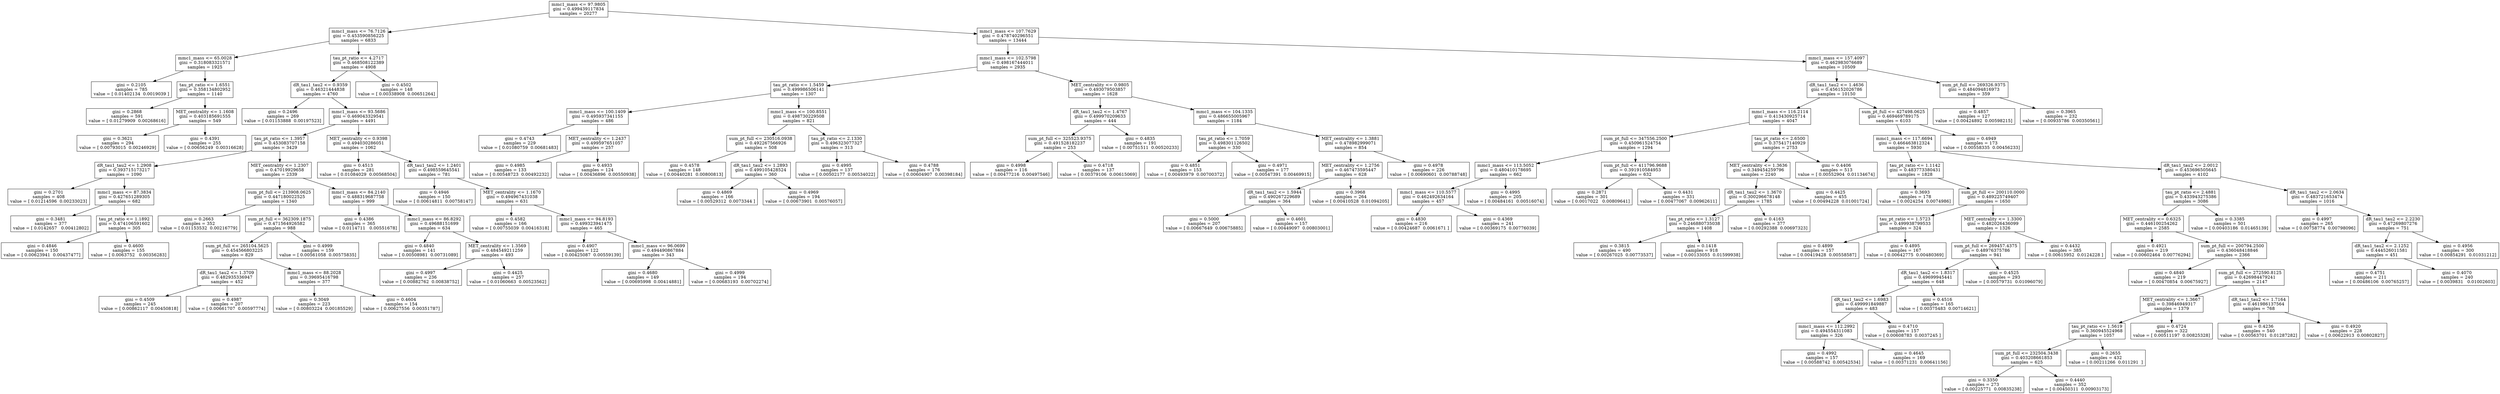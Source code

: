 digraph Tree {
0 [label="mmc1_mass <= 97.9805\ngini = 0.499439117834\nsamples = 20277", shape="box"] ;
1 [label="mmc1_mass <= 76.7126\ngini = 0.453590856225\nsamples = 6833", shape="box"] ;
0 -> 1 ;
2 [label="mmc1_mass <= 65.0028\ngini = 0.318083321571\nsamples = 1925", shape="box"] ;
1 -> 2 ;
3 [label="gini = 0.2105\nsamples = 785\nvalue = [ 0.01402134  0.0019039 ]", shape="box"] ;
2 -> 3 ;
4 [label="tau_pt_ratio <= 1.6551\ngini = 0.358134802952\nsamples = 1140", shape="box"] ;
2 -> 4 ;
5 [label="gini = 0.2868\nsamples = 591\nvalue = [ 0.01279909  0.00268616]", shape="box"] ;
4 -> 5 ;
6 [label="MET_centrality <= 1.1608\ngini = 0.403185691555\nsamples = 549", shape="box"] ;
4 -> 6 ;
7 [label="gini = 0.3621\nsamples = 294\nvalue = [ 0.00793015  0.00246929]", shape="box"] ;
6 -> 7 ;
8 [label="gini = 0.4391\nsamples = 255\nvalue = [ 0.00656249  0.00316628]", shape="box"] ;
6 -> 8 ;
9 [label="tau_pt_ratio <= 4.2717\ngini = 0.468508122389\nsamples = 4908", shape="box"] ;
1 -> 9 ;
10 [label="dR_tau1_tau2 <= 0.9359\ngini = 0.46321444838\nsamples = 4760", shape="box"] ;
9 -> 10 ;
11 [label="gini = 0.2496\nsamples = 269\nvalue = [ 0.01153888  0.00197523]", shape="box"] ;
10 -> 11 ;
12 [label="mmc1_mass <= 93.5686\ngini = 0.469043329541\nsamples = 4491", shape="box"] ;
10 -> 12 ;
13 [label="tau_pt_ratio <= 1.3957\ngini = 0.453083707158\nsamples = 3429", shape="box"] ;
12 -> 13 ;
14 [label="dR_tau1_tau2 <= 1.2908\ngini = 0.393715173217\nsamples = 1090", shape="box"] ;
13 -> 14 ;
15 [label="gini = 0.2701\nsamples = 408\nvalue = [ 0.01214596  0.00233023]", shape="box"] ;
14 -> 15 ;
16 [label="mmc1_mass <= 87.3834\ngini = 0.427651289305\nsamples = 682", shape="box"] ;
14 -> 16 ;
17 [label="gini = 0.3481\nsamples = 377\nvalue = [ 0.0142657   0.00412802]", shape="box"] ;
16 -> 17 ;
18 [label="tau_pt_ratio <= 1.1892\ngini = 0.474106591602\nsamples = 305", shape="box"] ;
16 -> 18 ;
19 [label="gini = 0.4846\nsamples = 150\nvalue = [ 0.00623941  0.00437477]", shape="box"] ;
18 -> 19 ;
20 [label="gini = 0.4600\nsamples = 155\nvalue = [ 0.0063752   0.00356283]", shape="box"] ;
18 -> 20 ;
21 [label="MET_centrality <= 1.2307\ngini = 0.47019929658\nsamples = 2339", shape="box"] ;
13 -> 21 ;
22 [label="sum_pt_full <= 213908.0625\ngini = 0.447180022525\nsamples = 1340", shape="box"] ;
21 -> 22 ;
23 [label="gini = 0.2663\nsamples = 352\nvalue = [ 0.01153532  0.00216779]", shape="box"] ;
22 -> 23 ;
24 [label="sum_pt_full <= 362309.1875\ngini = 0.471564926582\nsamples = 988", shape="box"] ;
22 -> 24 ;
25 [label="sum_pt_full <= 265104.5625\ngini = 0.454566803225\nsamples = 829", shape="box"] ;
24 -> 25 ;
26 [label="dR_tau1_tau2 <= 1.3709\ngini = 0.482935336947\nsamples = 452", shape="box"] ;
25 -> 26 ;
27 [label="gini = 0.4509\nsamples = 245\nvalue = [ 0.00862117  0.00450818]", shape="box"] ;
26 -> 27 ;
28 [label="gini = 0.4987\nsamples = 207\nvalue = [ 0.00661707  0.00597774]", shape="box"] ;
26 -> 28 ;
29 [label="mmc1_mass <= 88.2028\ngini = 0.39695416798\nsamples = 377", shape="box"] ;
25 -> 29 ;
30 [label="gini = 0.3049\nsamples = 223\nvalue = [ 0.00803224  0.00185529]", shape="box"] ;
29 -> 30 ;
31 [label="gini = 0.4604\nsamples = 154\nvalue = [ 0.00627556  0.00351787]", shape="box"] ;
29 -> 31 ;
32 [label="gini = 0.4999\nsamples = 159\nvalue = [ 0.00561058  0.00575835]", shape="box"] ;
24 -> 32 ;
33 [label="mmc1_mass <= 84.2140\ngini = 0.488319687758\nsamples = 999", shape="box"] ;
21 -> 33 ;
34 [label="gini = 0.4386\nsamples = 365\nvalue = [ 0.0114711   0.00551678]", shape="box"] ;
33 -> 34 ;
35 [label="mmc1_mass <= 86.8292\ngini = 0.49688151699\nsamples = 634", shape="box"] ;
33 -> 35 ;
36 [label="gini = 0.4840\nsamples = 141\nvalue = [ 0.00508981  0.00731089]", shape="box"] ;
35 -> 36 ;
37 [label="MET_centrality <= 1.3569\ngini = 0.484549211259\nsamples = 493", shape="box"] ;
35 -> 37 ;
38 [label="gini = 0.4997\nsamples = 236\nvalue = [ 0.00882762  0.00838752]", shape="box"] ;
37 -> 38 ;
39 [label="gini = 0.4425\nsamples = 257\nvalue = [ 0.01060663  0.00523562]", shape="box"] ;
37 -> 39 ;
40 [label="MET_centrality <= 0.9398\ngini = 0.494030286051\nsamples = 1062", shape="box"] ;
12 -> 40 ;
41 [label="gini = 0.4513\nsamples = 281\nvalue = [ 0.01084029  0.00568504]", shape="box"] ;
40 -> 41 ;
42 [label="dR_tau1_tau2 <= 1.2401\ngini = 0.498559645541\nsamples = 781", shape="box"] ;
40 -> 42 ;
43 [label="gini = 0.4946\nsamples = 150\nvalue = [ 0.00614811  0.00758147]", shape="box"] ;
42 -> 43 ;
44 [label="MET_centrality <= 1.1670\ngini = 0.494967431038\nsamples = 631", shape="box"] ;
42 -> 44 ;
45 [label="gini = 0.4582\nsamples = 166\nvalue = [ 0.00755039  0.00416318]", shape="box"] ;
44 -> 45 ;
46 [label="mmc1_mass <= 94.8193\ngini = 0.499323941475\nsamples = 465", shape="box"] ;
44 -> 46 ;
47 [label="gini = 0.4907\nsamples = 122\nvalue = [ 0.00425087  0.00559139]", shape="box"] ;
46 -> 47 ;
48 [label="mmc1_mass <= 96.0699\ngini = 0.494490867884\nsamples = 343", shape="box"] ;
46 -> 48 ;
49 [label="gini = 0.4680\nsamples = 149\nvalue = [ 0.00695998  0.00414881]", shape="box"] ;
48 -> 49 ;
50 [label="gini = 0.4999\nsamples = 194\nvalue = [ 0.00683193  0.00702274]", shape="box"] ;
48 -> 50 ;
51 [label="gini = 0.4502\nsamples = 148\nvalue = [ 0.00338908  0.00651264]", shape="box"] ;
9 -> 51 ;
52 [label="mmc1_mass <= 107.7629\ngini = 0.478740296551\nsamples = 13444", shape="box"] ;
0 -> 52 ;
53 [label="mmc1_mass <= 102.5798\ngini = 0.498167444011\nsamples = 2935", shape="box"] ;
52 -> 53 ;
54 [label="tau_pt_ratio <= 1.5459\ngini = 0.499986506141\nsamples = 1307", shape="box"] ;
53 -> 54 ;
55 [label="mmc1_mass <= 100.1409\ngini = 0.495937341155\nsamples = 486", shape="box"] ;
54 -> 55 ;
56 [label="gini = 0.4743\nsamples = 229\nvalue = [ 0.01080759  0.00681483]", shape="box"] ;
55 -> 56 ;
57 [label="MET_centrality <= 1.2437\ngini = 0.499597651057\nsamples = 257", shape="box"] ;
55 -> 57 ;
58 [label="gini = 0.4985\nsamples = 133\nvalue = [ 0.00548723  0.00492232]", shape="box"] ;
57 -> 58 ;
59 [label="gini = 0.4933\nsamples = 124\nvalue = [ 0.00436896  0.00550938]", shape="box"] ;
57 -> 59 ;
60 [label="mmc1_mass <= 100.8551\ngini = 0.498730229508\nsamples = 821", shape="box"] ;
54 -> 60 ;
61 [label="sum_pt_full <= 230516.0938\ngini = 0.492267566926\nsamples = 508", shape="box"] ;
60 -> 61 ;
62 [label="gini = 0.4578\nsamples = 148\nvalue = [ 0.00440281  0.00800813]", shape="box"] ;
61 -> 62 ;
63 [label="dR_tau1_tau2 <= 1.2893\ngini = 0.499105428524\nsamples = 360", shape="box"] ;
61 -> 63 ;
64 [label="gini = 0.4869\nsamples = 166\nvalue = [ 0.00529312  0.0073344 ]", shape="box"] ;
63 -> 64 ;
65 [label="gini = 0.4969\nsamples = 194\nvalue = [ 0.00673901  0.00576057]", shape="box"] ;
63 -> 65 ;
66 [label="tau_pt_ratio <= 2.1330\ngini = 0.496323077327\nsamples = 313", shape="box"] ;
60 -> 66 ;
67 [label="gini = 0.4995\nsamples = 137\nvalue = [ 0.00502177  0.00534022]", shape="box"] ;
66 -> 67 ;
68 [label="gini = 0.4788\nsamples = 176\nvalue = [ 0.00604907  0.00398184]", shape="box"] ;
66 -> 68 ;
69 [label="MET_centrality <= 0.9805\ngini = 0.493079503857\nsamples = 1628", shape="box"] ;
53 -> 69 ;
70 [label="dR_tau1_tau2 <= 1.4767\ngini = 0.499970209633\nsamples = 444", shape="box"] ;
69 -> 70 ;
71 [label="sum_pt_full <= 325523.9375\ngini = 0.491528182237\nsamples = 253", shape="box"] ;
70 -> 71 ;
72 [label="gini = 0.4998\nsamples = 116\nvalue = [ 0.00477216  0.00497546]", shape="box"] ;
71 -> 72 ;
73 [label="gini = 0.4718\nsamples = 137\nvalue = [ 0.00379106  0.00615069]", shape="box"] ;
71 -> 73 ;
74 [label="gini = 0.4835\nsamples = 191\nvalue = [ 0.00751511  0.00520233]", shape="box"] ;
70 -> 74 ;
75 [label="mmc1_mass <= 104.1335\ngini = 0.486655005967\nsamples = 1184", shape="box"] ;
69 -> 75 ;
76 [label="tau_pt_ratio <= 1.7059\ngini = 0.498301126502\nsamples = 330", shape="box"] ;
75 -> 76 ;
77 [label="gini = 0.4851\nsamples = 153\nvalue = [ 0.00493979  0.00700372]", shape="box"] ;
76 -> 77 ;
78 [label="gini = 0.4971\nsamples = 177\nvalue = [ 0.00547391  0.00469915]", shape="box"] ;
76 -> 78 ;
79 [label="MET_centrality <= 1.3881\ngini = 0.478982999071\nsamples = 854", shape="box"] ;
75 -> 79 ;
80 [label="MET_centrality <= 1.2756\ngini = 0.467473595447\nsamples = 628", shape="box"] ;
79 -> 80 ;
81 [label="dR_tau1_tau2 <= 1.5944\ngini = 0.490267229689\nsamples = 364", shape="box"] ;
80 -> 81 ;
82 [label="gini = 0.5000\nsamples = 207\nvalue = [ 0.00667649  0.00675885]", shape="box"] ;
81 -> 82 ;
83 [label="gini = 0.4601\nsamples = 157\nvalue = [ 0.00449097  0.00803001]", shape="box"] ;
81 -> 83 ;
84 [label="gini = 0.3968\nsamples = 264\nvalue = [ 0.00410528  0.01094205]", shape="box"] ;
80 -> 84 ;
85 [label="gini = 0.4978\nsamples = 226\nvalue = [ 0.00690601  0.00788748]", shape="box"] ;
79 -> 85 ;
86 [label="mmc1_mass <= 157.4097\ngini = 0.462983076689\nsamples = 10509", shape="box"] ;
52 -> 86 ;
87 [label="dR_tau1_tau2 <= 1.4636\ngini = 0.456152026786\nsamples = 10150", shape="box"] ;
86 -> 87 ;
88 [label="mmc1_mass <= 116.2114\ngini = 0.413430925714\nsamples = 4047", shape="box"] ;
87 -> 88 ;
89 [label="sum_pt_full <= 347556.2500\ngini = 0.450961524754\nsamples = 1294", shape="box"] ;
88 -> 89 ;
90 [label="mmc1_mass <= 113.5052\ngini = 0.480410178695\nsamples = 662", shape="box"] ;
89 -> 90 ;
91 [label="mmc1_mass <= 110.5577\ngini = 0.462492634164\nsamples = 457", shape="box"] ;
90 -> 91 ;
92 [label="gini = 0.4830\nsamples = 216\nvalue = [ 0.00424687  0.0061671 ]", shape="box"] ;
91 -> 92 ;
93 [label="gini = 0.4369\nsamples = 241\nvalue = [ 0.00369175  0.00776039]", shape="box"] ;
91 -> 93 ;
94 [label="gini = 0.4995\nsamples = 205\nvalue = [ 0.00484161  0.00516074]", shape="box"] ;
90 -> 94 ;
95 [label="sum_pt_full <= 411796.9688\ngini = 0.391910584953\nsamples = 632", shape="box"] ;
89 -> 95 ;
96 [label="gini = 0.2871\nsamples = 301\nvalue = [ 0.0017022   0.00809641]", shape="box"] ;
95 -> 96 ;
97 [label="gini = 0.4431\nsamples = 331\nvalue = [ 0.00477067  0.00962611]", shape="box"] ;
95 -> 97 ;
98 [label="tau_pt_ratio <= 2.6500\ngini = 0.375417140929\nsamples = 2753", shape="box"] ;
88 -> 98 ;
99 [label="MET_centrality <= 1.3636\ngini = 0.349454259796\nsamples = 2240", shape="box"] ;
98 -> 99 ;
100 [label="dR_tau1_tau2 <= 1.3670\ngini = 0.300296678148\nsamples = 1785", shape="box"] ;
99 -> 100 ;
101 [label="tau_pt_ratio <= 1.3127\ngini = 0.246880735038\nsamples = 1408", shape="box"] ;
100 -> 101 ;
102 [label="gini = 0.3815\nsamples = 490\nvalue = [ 0.00267025  0.00773537]", shape="box"] ;
101 -> 102 ;
103 [label="gini = 0.1418\nsamples = 918\nvalue = [ 0.00133055  0.01599938]", shape="box"] ;
101 -> 103 ;
104 [label="gini = 0.4163\nsamples = 377\nvalue = [ 0.00292388  0.00697323]", shape="box"] ;
100 -> 104 ;
105 [label="gini = 0.4425\nsamples = 455\nvalue = [ 0.00494228  0.01001724]", shape="box"] ;
99 -> 105 ;
106 [label="gini = 0.4406\nsamples = 513\nvalue = [ 0.00552904  0.01134674]", shape="box"] ;
98 -> 106 ;
107 [label="sum_pt_full <= 427498.0625\ngini = 0.469469789175\nsamples = 6103", shape="box"] ;
87 -> 107 ;
108 [label="mmc1_mass <= 117.6694\ngini = 0.466463812324\nsamples = 5930", shape="box"] ;
107 -> 108 ;
109 [label="tau_pt_ratio <= 1.1142\ngini = 0.483773380431\nsamples = 1828", shape="box"] ;
108 -> 109 ;
110 [label="gini = 0.3693\nsamples = 178\nvalue = [ 0.0024254  0.0074986]", shape="box"] ;
109 -> 110 ;
111 [label="sum_pt_full <= 200110.0000\ngini = 0.489225749407\nsamples = 1650", shape="box"] ;
109 -> 111 ;
112 [label="tau_pt_ratio <= 1.5723\ngini = 0.499938799533\nsamples = 324", shape="box"] ;
111 -> 112 ;
113 [label="gini = 0.4899\nsamples = 157\nvalue = [ 0.00419428  0.00558587]", shape="box"] ;
112 -> 113 ;
114 [label="gini = 0.4895\nsamples = 167\nvalue = [ 0.00642775  0.00480369]", shape="box"] ;
112 -> 114 ;
115 [label="MET_centrality <= 1.3300\ngini = 0.482026436099\nsamples = 1326", shape="box"] ;
111 -> 115 ;
116 [label="sum_pt_full <= 269457.4375\ngini = 0.48976375786\nsamples = 941", shape="box"] ;
115 -> 116 ;
117 [label="dR_tau1_tau2 <= 1.8317\ngini = 0.49699945441\nsamples = 648", shape="box"] ;
116 -> 117 ;
118 [label="dR_tau1_tau2 <= 1.6983\ngini = 0.499991849887\nsamples = 483", shape="box"] ;
117 -> 118 ;
119 [label="mmc1_mass <= 112.2992\ngini = 0.494554311083\nsamples = 326", shape="box"] ;
118 -> 119 ;
120 [label="gini = 0.4992\nsamples = 157\nvalue = [ 0.00588742  0.00542534]", shape="box"] ;
119 -> 120 ;
121 [label="gini = 0.4645\nsamples = 169\nvalue = [ 0.00371231  0.00641156]", shape="box"] ;
119 -> 121 ;
122 [label="gini = 0.4710\nsamples = 157\nvalue = [ 0.00608783  0.0037245 ]", shape="box"] ;
118 -> 122 ;
123 [label="gini = 0.4516\nsamples = 165\nvalue = [ 0.00375483  0.00714621]", shape="box"] ;
117 -> 123 ;
124 [label="gini = 0.4525\nsamples = 293\nvalue = [ 0.00579731  0.01096079]", shape="box"] ;
116 -> 124 ;
125 [label="gini = 0.4432\nsamples = 385\nvalue = [ 0.00615952  0.0124228 ]", shape="box"] ;
115 -> 125 ;
126 [label="dR_tau1_tau2 <= 2.0012\ngini = 0.453696505645\nsamples = 4102", shape="box"] ;
108 -> 126 ;
127 [label="tau_pt_ratio <= 2.4881\ngini = 0.433943275386\nsamples = 3086", shape="box"] ;
126 -> 127 ;
128 [label="MET_centrality <= 0.6325\ngini = 0.446100254262\nsamples = 2585", shape="box"] ;
127 -> 128 ;
129 [label="gini = 0.4921\nsamples = 219\nvalue = [ 0.00602464  0.00776294]", shape="box"] ;
128 -> 129 ;
130 [label="sum_pt_full <= 200794.2500\ngini = 0.436048418846\nsamples = 2366", shape="box"] ;
128 -> 130 ;
131 [label="gini = 0.4840\nsamples = 219\nvalue = [ 0.00470854  0.00675927]", shape="box"] ;
130 -> 131 ;
132 [label="sum_pt_full <= 272590.8125\ngini = 0.426984479241\nsamples = 2147", shape="box"] ;
130 -> 132 ;
133 [label="MET_centrality <= 1.3667\ngini = 0.39846949317\nsamples = 1379", shape="box"] ;
132 -> 133 ;
134 [label="tau_pt_ratio <= 1.5619\ngini = 0.360945524968\nsamples = 1057", shape="box"] ;
133 -> 134 ;
135 [label="sum_pt_full <= 232504.3438\ngini = 0.403208661853\nsamples = 625", shape="box"] ;
134 -> 135 ;
136 [label="gini = 0.3350\nsamples = 273\nvalue = [ 0.00225771  0.00835238]", shape="box"] ;
135 -> 136 ;
137 [label="gini = 0.4440\nsamples = 352\nvalue = [ 0.00450311  0.00903173]", shape="box"] ;
135 -> 137 ;
138 [label="gini = 0.2655\nsamples = 432\nvalue = [ 0.00211266  0.011291  ]", shape="box"] ;
134 -> 138 ;
139 [label="gini = 0.4724\nsamples = 322\nvalue = [ 0.00511197  0.00825328]", shape="box"] ;
133 -> 139 ;
140 [label="dR_tau1_tau2 <= 1.7164\ngini = 0.461986137564\nsamples = 768", shape="box"] ;
132 -> 140 ;
141 [label="gini = 0.4236\nsamples = 540\nvalue = [ 0.00563701  0.01287282]", shape="box"] ;
140 -> 141 ;
142 [label="gini = 0.4920\nsamples = 228\nvalue = [ 0.00622913  0.00802827]", shape="box"] ;
140 -> 142 ;
143 [label="gini = 0.3385\nsamples = 501\nvalue = [ 0.00403186  0.01465139]", shape="box"] ;
127 -> 143 ;
144 [label="dR_tau1_tau2 <= 2.0634\ngini = 0.483721653474\nsamples = 1016", shape="box"] ;
126 -> 144 ;
145 [label="gini = 0.4997\nsamples = 265\nvalue = [ 0.00758774  0.00798096]", shape="box"] ;
144 -> 145 ;
146 [label="dR_tau1_tau2 <= 2.2230\ngini = 0.47269807276\nsamples = 751", shape="box"] ;
144 -> 146 ;
147 [label="dR_tau1_tau2 <= 2.1252\ngini = 0.444526011581\nsamples = 451", shape="box"] ;
146 -> 147 ;
148 [label="gini = 0.4751\nsamples = 211\nvalue = [ 0.00486106  0.00765257]", shape="box"] ;
147 -> 148 ;
149 [label="gini = 0.4070\nsamples = 240\nvalue = [ 0.0039831   0.01002603]", shape="box"] ;
147 -> 149 ;
150 [label="gini = 0.4956\nsamples = 300\nvalue = [ 0.00854291  0.01031212]", shape="box"] ;
146 -> 150 ;
151 [label="gini = 0.4949\nsamples = 173\nvalue = [ 0.00558335  0.00456233]", shape="box"] ;
107 -> 151 ;
152 [label="sum_pt_full <= 269326.9375\ngini = 0.484094816973\nsamples = 359", shape="box"] ;
86 -> 152 ;
153 [label="gini = 0.4857\nsamples = 127\nvalue = [ 0.00424892  0.00598215]", shape="box"] ;
152 -> 153 ;
154 [label="gini = 0.3965\nsamples = 232\nvalue = [ 0.00935786  0.00350561]", shape="box"] ;
152 -> 154 ;
}